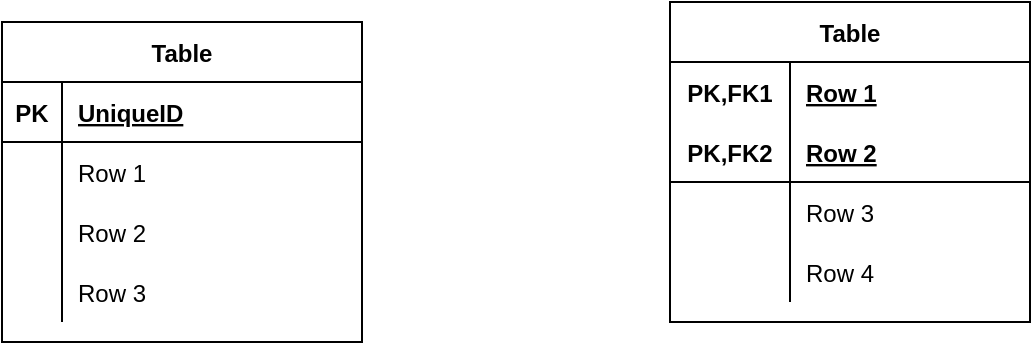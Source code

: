 <mxfile version="13.7.3" type="github"><diagram id="mYHrS_t32IsTvJwcwj1p" name="Page-1"><mxGraphModel dx="782" dy="1606" grid="1" gridSize="10" guides="1" tooltips="1" connect="1" arrows="1" fold="1" page="1" pageScale="1" pageWidth="827" pageHeight="1169" math="0" shadow="0"><root><mxCell id="0"/><mxCell id="1" parent="0"/><mxCell id="uwemUIJHja2X0-cDghR2-1" value="Table" style="shape=table;startSize=30;container=1;collapsible=1;childLayout=tableLayout;fixedRows=1;rowLines=0;fontStyle=1;align=center;resizeLast=1;" vertex="1" parent="1"><mxGeometry x="80" y="-710" width="180" height="160" as="geometry"/></mxCell><mxCell id="uwemUIJHja2X0-cDghR2-2" value="" style="shape=partialRectangle;collapsible=0;dropTarget=0;pointerEvents=0;fillColor=none;top=0;left=0;bottom=1;right=0;points=[[0,0.5],[1,0.5]];portConstraint=eastwest;" vertex="1" parent="uwemUIJHja2X0-cDghR2-1"><mxGeometry y="30" width="180" height="30" as="geometry"/></mxCell><mxCell id="uwemUIJHja2X0-cDghR2-3" value="PK" style="shape=partialRectangle;connectable=0;fillColor=none;top=0;left=0;bottom=0;right=0;fontStyle=1;overflow=hidden;" vertex="1" parent="uwemUIJHja2X0-cDghR2-2"><mxGeometry width="30" height="30" as="geometry"/></mxCell><mxCell id="uwemUIJHja2X0-cDghR2-4" value="UniqueID" style="shape=partialRectangle;connectable=0;fillColor=none;top=0;left=0;bottom=0;right=0;align=left;spacingLeft=6;fontStyle=5;overflow=hidden;" vertex="1" parent="uwemUIJHja2X0-cDghR2-2"><mxGeometry x="30" width="150" height="30" as="geometry"/></mxCell><mxCell id="uwemUIJHja2X0-cDghR2-5" value="" style="shape=partialRectangle;collapsible=0;dropTarget=0;pointerEvents=0;fillColor=none;top=0;left=0;bottom=0;right=0;points=[[0,0.5],[1,0.5]];portConstraint=eastwest;" vertex="1" parent="uwemUIJHja2X0-cDghR2-1"><mxGeometry y="60" width="180" height="30" as="geometry"/></mxCell><mxCell id="uwemUIJHja2X0-cDghR2-6" value="" style="shape=partialRectangle;connectable=0;fillColor=none;top=0;left=0;bottom=0;right=0;editable=1;overflow=hidden;" vertex="1" parent="uwemUIJHja2X0-cDghR2-5"><mxGeometry width="30" height="30" as="geometry"/></mxCell><mxCell id="uwemUIJHja2X0-cDghR2-7" value="Row 1" style="shape=partialRectangle;connectable=0;fillColor=none;top=0;left=0;bottom=0;right=0;align=left;spacingLeft=6;overflow=hidden;" vertex="1" parent="uwemUIJHja2X0-cDghR2-5"><mxGeometry x="30" width="150" height="30" as="geometry"/></mxCell><mxCell id="uwemUIJHja2X0-cDghR2-8" value="" style="shape=partialRectangle;collapsible=0;dropTarget=0;pointerEvents=0;fillColor=none;top=0;left=0;bottom=0;right=0;points=[[0,0.5],[1,0.5]];portConstraint=eastwest;" vertex="1" parent="uwemUIJHja2X0-cDghR2-1"><mxGeometry y="90" width="180" height="30" as="geometry"/></mxCell><mxCell id="uwemUIJHja2X0-cDghR2-9" value="" style="shape=partialRectangle;connectable=0;fillColor=none;top=0;left=0;bottom=0;right=0;editable=1;overflow=hidden;" vertex="1" parent="uwemUIJHja2X0-cDghR2-8"><mxGeometry width="30" height="30" as="geometry"/></mxCell><mxCell id="uwemUIJHja2X0-cDghR2-10" value="Row 2" style="shape=partialRectangle;connectable=0;fillColor=none;top=0;left=0;bottom=0;right=0;align=left;spacingLeft=6;overflow=hidden;" vertex="1" parent="uwemUIJHja2X0-cDghR2-8"><mxGeometry x="30" width="150" height="30" as="geometry"/></mxCell><mxCell id="uwemUIJHja2X0-cDghR2-11" value="" style="shape=partialRectangle;collapsible=0;dropTarget=0;pointerEvents=0;fillColor=none;top=0;left=0;bottom=0;right=0;points=[[0,0.5],[1,0.5]];portConstraint=eastwest;" vertex="1" parent="uwemUIJHja2X0-cDghR2-1"><mxGeometry y="120" width="180" height="30" as="geometry"/></mxCell><mxCell id="uwemUIJHja2X0-cDghR2-12" value="" style="shape=partialRectangle;connectable=0;fillColor=none;top=0;left=0;bottom=0;right=0;editable=1;overflow=hidden;" vertex="1" parent="uwemUIJHja2X0-cDghR2-11"><mxGeometry width="30" height="30" as="geometry"/></mxCell><mxCell id="uwemUIJHja2X0-cDghR2-13" value="Row 3" style="shape=partialRectangle;connectable=0;fillColor=none;top=0;left=0;bottom=0;right=0;align=left;spacingLeft=6;overflow=hidden;" vertex="1" parent="uwemUIJHja2X0-cDghR2-11"><mxGeometry x="30" width="150" height="30" as="geometry"/></mxCell><mxCell id="uwemUIJHja2X0-cDghR2-14" value="Table" style="shape=table;startSize=30;container=1;collapsible=1;childLayout=tableLayout;fixedRows=1;rowLines=0;fontStyle=1;align=center;resizeLast=1;" vertex="1" parent="1"><mxGeometry x="414" y="-720" width="180" height="160" as="geometry"/></mxCell><mxCell id="uwemUIJHja2X0-cDghR2-15" value="" style="shape=partialRectangle;collapsible=0;dropTarget=0;pointerEvents=0;fillColor=none;top=0;left=0;bottom=0;right=0;points=[[0,0.5],[1,0.5]];portConstraint=eastwest;" vertex="1" parent="uwemUIJHja2X0-cDghR2-14"><mxGeometry y="30" width="180" height="30" as="geometry"/></mxCell><mxCell id="uwemUIJHja2X0-cDghR2-16" value="PK,FK1" style="shape=partialRectangle;connectable=0;fillColor=none;top=0;left=0;bottom=0;right=0;fontStyle=1;overflow=hidden;" vertex="1" parent="uwemUIJHja2X0-cDghR2-15"><mxGeometry width="60" height="30" as="geometry"/></mxCell><mxCell id="uwemUIJHja2X0-cDghR2-17" value="Row 1" style="shape=partialRectangle;connectable=0;fillColor=none;top=0;left=0;bottom=0;right=0;align=left;spacingLeft=6;fontStyle=5;overflow=hidden;" vertex="1" parent="uwemUIJHja2X0-cDghR2-15"><mxGeometry x="60" width="120" height="30" as="geometry"/></mxCell><mxCell id="uwemUIJHja2X0-cDghR2-18" value="" style="shape=partialRectangle;collapsible=0;dropTarget=0;pointerEvents=0;fillColor=none;top=0;left=0;bottom=1;right=0;points=[[0,0.5],[1,0.5]];portConstraint=eastwest;" vertex="1" parent="uwemUIJHja2X0-cDghR2-14"><mxGeometry y="60" width="180" height="30" as="geometry"/></mxCell><mxCell id="uwemUIJHja2X0-cDghR2-19" value="PK,FK2" style="shape=partialRectangle;connectable=0;fillColor=none;top=0;left=0;bottom=0;right=0;fontStyle=1;overflow=hidden;" vertex="1" parent="uwemUIJHja2X0-cDghR2-18"><mxGeometry width="60" height="30" as="geometry"/></mxCell><mxCell id="uwemUIJHja2X0-cDghR2-20" value="Row 2" style="shape=partialRectangle;connectable=0;fillColor=none;top=0;left=0;bottom=0;right=0;align=left;spacingLeft=6;fontStyle=5;overflow=hidden;" vertex="1" parent="uwemUIJHja2X0-cDghR2-18"><mxGeometry x="60" width="120" height="30" as="geometry"/></mxCell><mxCell id="uwemUIJHja2X0-cDghR2-21" value="" style="shape=partialRectangle;collapsible=0;dropTarget=0;pointerEvents=0;fillColor=none;top=0;left=0;bottom=0;right=0;points=[[0,0.5],[1,0.5]];portConstraint=eastwest;" vertex="1" parent="uwemUIJHja2X0-cDghR2-14"><mxGeometry y="90" width="180" height="30" as="geometry"/></mxCell><mxCell id="uwemUIJHja2X0-cDghR2-22" value="" style="shape=partialRectangle;connectable=0;fillColor=none;top=0;left=0;bottom=0;right=0;editable=1;overflow=hidden;" vertex="1" parent="uwemUIJHja2X0-cDghR2-21"><mxGeometry width="60" height="30" as="geometry"/></mxCell><mxCell id="uwemUIJHja2X0-cDghR2-23" value="Row 3" style="shape=partialRectangle;connectable=0;fillColor=none;top=0;left=0;bottom=0;right=0;align=left;spacingLeft=6;overflow=hidden;" vertex="1" parent="uwemUIJHja2X0-cDghR2-21"><mxGeometry x="60" width="120" height="30" as="geometry"/></mxCell><mxCell id="uwemUIJHja2X0-cDghR2-24" value="" style="shape=partialRectangle;collapsible=0;dropTarget=0;pointerEvents=0;fillColor=none;top=0;left=0;bottom=0;right=0;points=[[0,0.5],[1,0.5]];portConstraint=eastwest;" vertex="1" parent="uwemUIJHja2X0-cDghR2-14"><mxGeometry y="120" width="180" height="30" as="geometry"/></mxCell><mxCell id="uwemUIJHja2X0-cDghR2-25" value="" style="shape=partialRectangle;connectable=0;fillColor=none;top=0;left=0;bottom=0;right=0;editable=1;overflow=hidden;" vertex="1" parent="uwemUIJHja2X0-cDghR2-24"><mxGeometry width="60" height="30" as="geometry"/></mxCell><mxCell id="uwemUIJHja2X0-cDghR2-26" value="Row 4" style="shape=partialRectangle;connectable=0;fillColor=none;top=0;left=0;bottom=0;right=0;align=left;spacingLeft=6;overflow=hidden;" vertex="1" parent="uwemUIJHja2X0-cDghR2-24"><mxGeometry x="60" width="120" height="30" as="geometry"/></mxCell></root></mxGraphModel></diagram></mxfile>